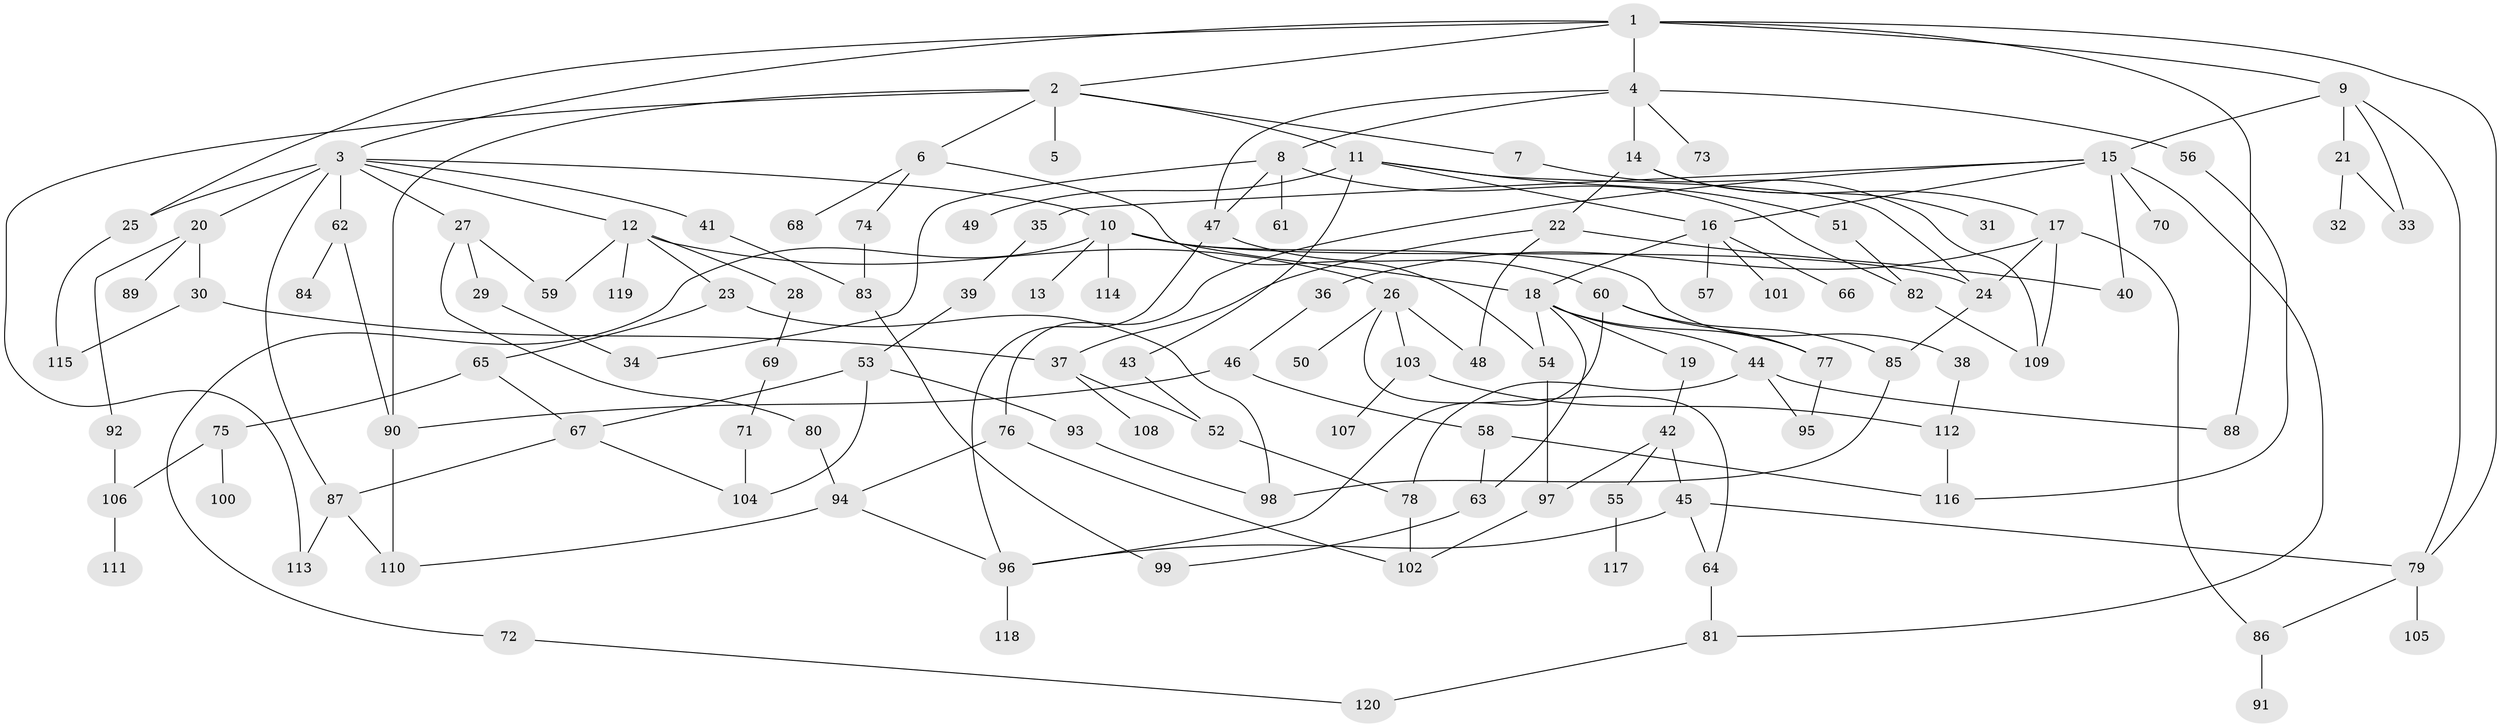 // Generated by graph-tools (version 1.1) at 2025/00/03/09/25 03:00:58]
// undirected, 120 vertices, 173 edges
graph export_dot {
graph [start="1"]
  node [color=gray90,style=filled];
  1;
  2;
  3;
  4;
  5;
  6;
  7;
  8;
  9;
  10;
  11;
  12;
  13;
  14;
  15;
  16;
  17;
  18;
  19;
  20;
  21;
  22;
  23;
  24;
  25;
  26;
  27;
  28;
  29;
  30;
  31;
  32;
  33;
  34;
  35;
  36;
  37;
  38;
  39;
  40;
  41;
  42;
  43;
  44;
  45;
  46;
  47;
  48;
  49;
  50;
  51;
  52;
  53;
  54;
  55;
  56;
  57;
  58;
  59;
  60;
  61;
  62;
  63;
  64;
  65;
  66;
  67;
  68;
  69;
  70;
  71;
  72;
  73;
  74;
  75;
  76;
  77;
  78;
  79;
  80;
  81;
  82;
  83;
  84;
  85;
  86;
  87;
  88;
  89;
  90;
  91;
  92;
  93;
  94;
  95;
  96;
  97;
  98;
  99;
  100;
  101;
  102;
  103;
  104;
  105;
  106;
  107;
  108;
  109;
  110;
  111;
  112;
  113;
  114;
  115;
  116;
  117;
  118;
  119;
  120;
  1 -- 2;
  1 -- 3;
  1 -- 4;
  1 -- 9;
  1 -- 88;
  1 -- 25;
  1 -- 79;
  2 -- 5;
  2 -- 6;
  2 -- 7;
  2 -- 11;
  2 -- 90;
  2 -- 113;
  3 -- 10;
  3 -- 12;
  3 -- 20;
  3 -- 25;
  3 -- 27;
  3 -- 41;
  3 -- 62;
  3 -- 87;
  4 -- 8;
  4 -- 14;
  4 -- 47;
  4 -- 56;
  4 -- 73;
  6 -- 68;
  6 -- 74;
  6 -- 54;
  7 -- 109;
  8 -- 34;
  8 -- 61;
  8 -- 47;
  8 -- 82;
  9 -- 15;
  9 -- 21;
  9 -- 79;
  9 -- 33;
  10 -- 13;
  10 -- 18;
  10 -- 38;
  10 -- 72;
  10 -- 114;
  10 -- 24;
  11 -- 24;
  11 -- 43;
  11 -- 49;
  11 -- 51;
  11 -- 16;
  12 -- 23;
  12 -- 26;
  12 -- 28;
  12 -- 59;
  12 -- 119;
  14 -- 17;
  14 -- 22;
  14 -- 31;
  15 -- 16;
  15 -- 35;
  15 -- 70;
  15 -- 76;
  15 -- 81;
  15 -- 40;
  16 -- 57;
  16 -- 66;
  16 -- 101;
  16 -- 18;
  17 -- 36;
  17 -- 109;
  17 -- 86;
  17 -- 24;
  18 -- 19;
  18 -- 44;
  18 -- 54;
  18 -- 63;
  18 -- 77;
  19 -- 42;
  20 -- 30;
  20 -- 89;
  20 -- 92;
  21 -- 32;
  21 -- 33;
  22 -- 37;
  22 -- 40;
  22 -- 48;
  23 -- 65;
  23 -- 98;
  24 -- 85;
  25 -- 115;
  26 -- 50;
  26 -- 64;
  26 -- 103;
  26 -- 48;
  27 -- 29;
  27 -- 80;
  27 -- 59;
  28 -- 69;
  29 -- 34;
  30 -- 37;
  30 -- 115;
  35 -- 39;
  36 -- 46;
  37 -- 52;
  37 -- 108;
  38 -- 112;
  39 -- 53;
  41 -- 83;
  42 -- 45;
  42 -- 55;
  42 -- 97;
  43 -- 52;
  44 -- 78;
  44 -- 95;
  44 -- 88;
  45 -- 79;
  45 -- 96;
  45 -- 64;
  46 -- 58;
  46 -- 90;
  47 -- 60;
  47 -- 96;
  51 -- 82;
  52 -- 78;
  53 -- 93;
  53 -- 67;
  53 -- 104;
  54 -- 97;
  55 -- 117;
  56 -- 116;
  58 -- 63;
  58 -- 116;
  60 -- 77;
  60 -- 85;
  60 -- 96;
  62 -- 84;
  62 -- 90;
  63 -- 99;
  64 -- 81;
  65 -- 67;
  65 -- 75;
  67 -- 104;
  67 -- 87;
  69 -- 71;
  71 -- 104;
  72 -- 120;
  74 -- 83;
  75 -- 100;
  75 -- 106;
  76 -- 102;
  76 -- 94;
  77 -- 95;
  78 -- 102;
  79 -- 86;
  79 -- 105;
  80 -- 94;
  81 -- 120;
  82 -- 109;
  83 -- 99;
  85 -- 98;
  86 -- 91;
  87 -- 110;
  87 -- 113;
  90 -- 110;
  92 -- 106;
  93 -- 98;
  94 -- 110;
  94 -- 96;
  96 -- 118;
  97 -- 102;
  103 -- 107;
  103 -- 112;
  106 -- 111;
  112 -- 116;
}
